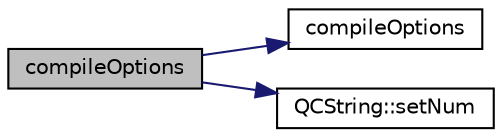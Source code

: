 digraph "compileOptions"
{
 // LATEX_PDF_SIZE
  edge [fontname="Helvetica",fontsize="10",labelfontname="Helvetica",labelfontsize="10"];
  node [fontname="Helvetica",fontsize="10",shape=record];
  rankdir="LR";
  Node1 [label="compileOptions",height=0.2,width=0.4,color="black", fillcolor="grey75", style="filled", fontcolor="black",tooltip=" "];
  Node1 -> Node2 [color="midnightblue",fontsize="10",style="solid"];
  Node2 [label="compileOptions",height=0.2,width=0.4,color="black", fillcolor="white", style="filled",URL="$layout_8cpp.html#ab0be32e17659ff359e79e3c10244b5ed",tooltip=" "];
  Node1 -> Node3 [color="midnightblue",fontsize="10",style="solid"];
  Node3 [label="QCString::setNum",height=0.2,width=0.4,color="black", fillcolor="white", style="filled",URL="$classQCString.html#a87d2bfa3fcbf407c32fab784df368b2d",tooltip=" "];
}
